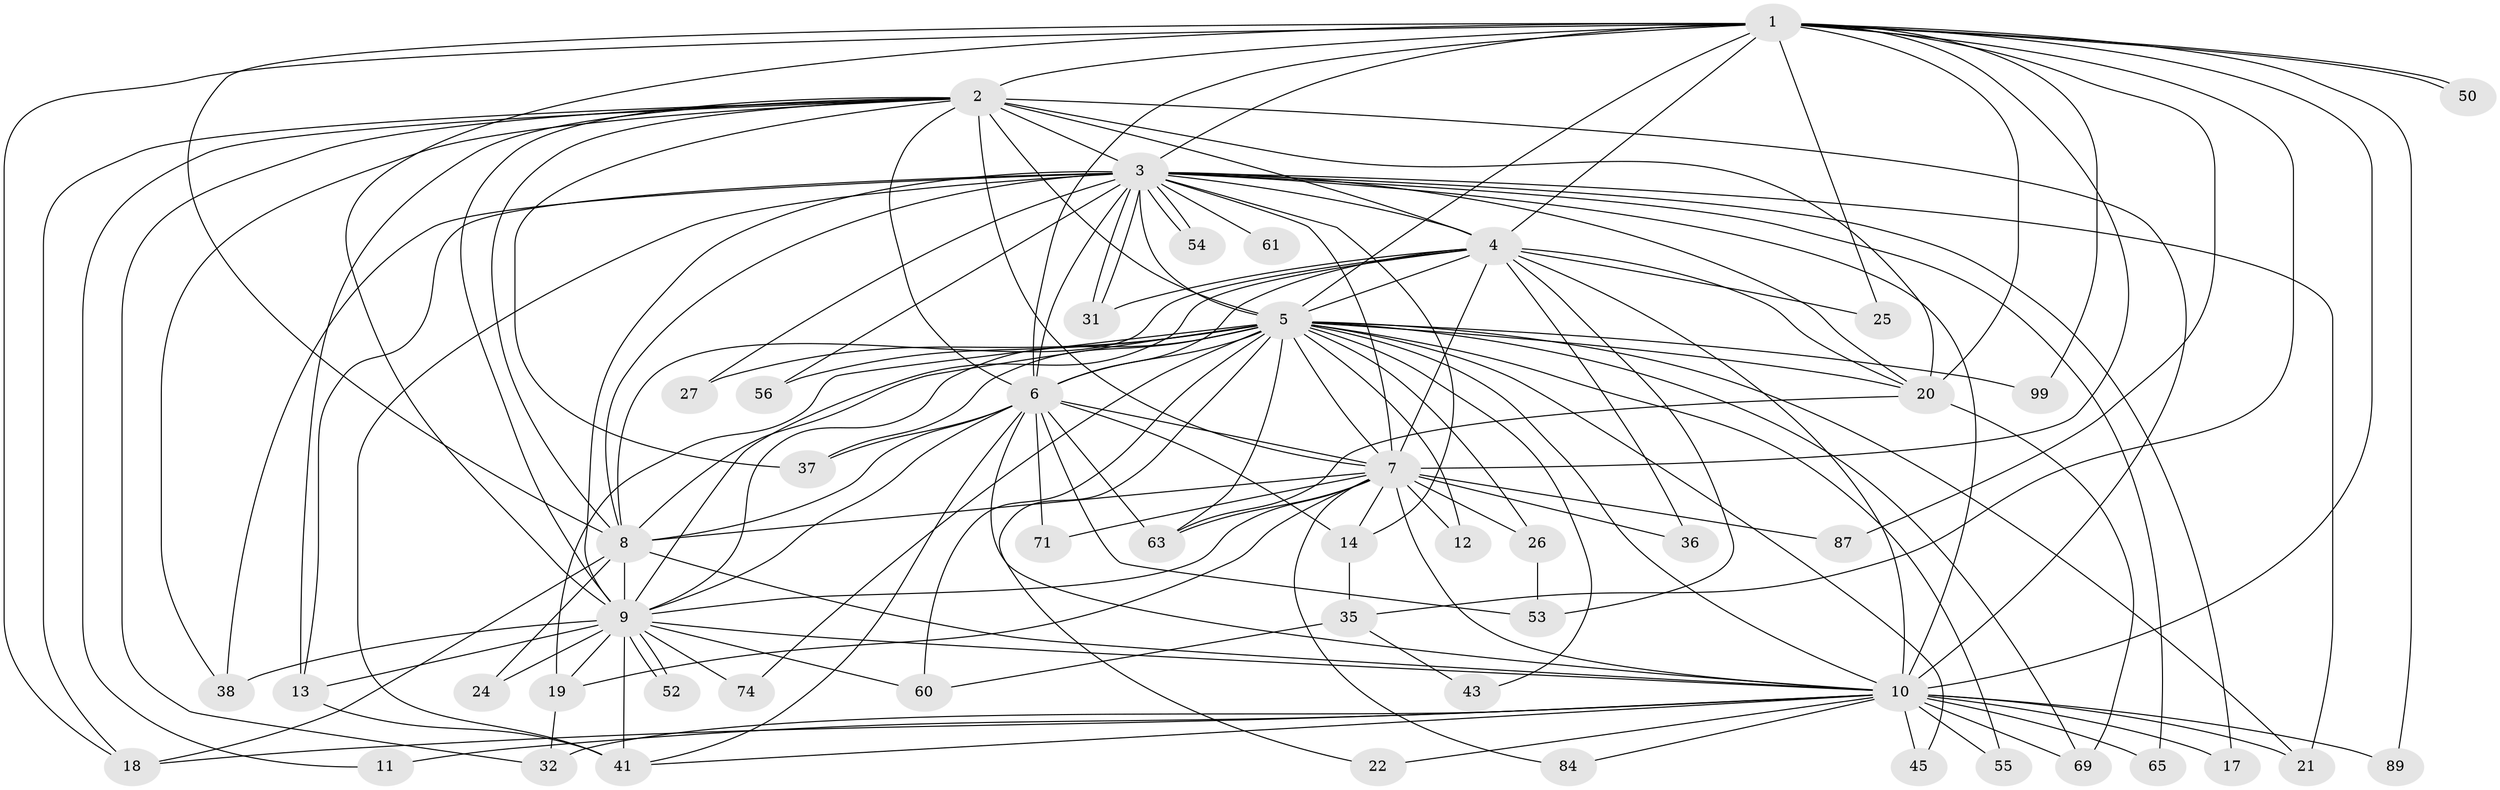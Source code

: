 // original degree distribution, {22: 0.02, 18: 0.02, 35: 0.01, 14: 0.01, 32: 0.01, 19: 0.01, 13: 0.01, 26: 0.01, 2: 0.58, 4: 0.09, 6: 0.02, 3: 0.19, 5: 0.02}
// Generated by graph-tools (version 1.1) at 2025/13/03/09/25 04:13:42]
// undirected, 50 vertices, 145 edges
graph export_dot {
graph [start="1"]
  node [color=gray90,style=filled];
  1 [super="+48"];
  2 [super="+57+67+40+16"];
  3 [super="+51+33+15+49+47+58+72+34+46+44"];
  4 [super="+39"];
  5;
  6;
  7;
  8;
  9 [super="+23+30"];
  10;
  11;
  12;
  13;
  14 [super="+59"];
  17;
  18 [super="+96"];
  19 [super="+29"];
  20 [super="+78+64+28"];
  21 [super="+75"];
  22;
  24;
  25;
  26;
  27;
  31 [super="+90"];
  32;
  35;
  36;
  37;
  38 [super="+42"];
  41 [super="+73+82+62"];
  43;
  45;
  50;
  52;
  53 [super="+66"];
  54;
  55;
  56;
  60 [super="+100"];
  61;
  63 [super="+83"];
  65;
  69 [super="+91"];
  71;
  74;
  84;
  87;
  89;
  99;
  1 -- 2;
  1 -- 3 [weight=2];
  1 -- 4;
  1 -- 5;
  1 -- 6 [weight=2];
  1 -- 7;
  1 -- 8;
  1 -- 9 [weight=2];
  1 -- 10;
  1 -- 18;
  1 -- 20 [weight=2];
  1 -- 25;
  1 -- 35;
  1 -- 50;
  1 -- 50;
  1 -- 87;
  1 -- 89;
  1 -- 99;
  2 -- 3 [weight=2];
  2 -- 4;
  2 -- 5 [weight=2];
  2 -- 6;
  2 -- 7;
  2 -- 8;
  2 -- 9;
  2 -- 10 [weight=3];
  2 -- 11;
  2 -- 13;
  2 -- 18;
  2 -- 38;
  2 -- 37;
  2 -- 32;
  2 -- 20 [weight=2];
  3 -- 4 [weight=2];
  3 -- 5 [weight=3];
  3 -- 6 [weight=3];
  3 -- 7;
  3 -- 8;
  3 -- 9 [weight=3];
  3 -- 10;
  3 -- 14 [weight=2];
  3 -- 17;
  3 -- 20;
  3 -- 27;
  3 -- 31;
  3 -- 31;
  3 -- 38;
  3 -- 54;
  3 -- 54;
  3 -- 56;
  3 -- 61 [weight=2];
  3 -- 41 [weight=2];
  3 -- 21;
  3 -- 65;
  3 -- 13;
  4 -- 5 [weight=2];
  4 -- 6;
  4 -- 7 [weight=2];
  4 -- 8 [weight=2];
  4 -- 9 [weight=2];
  4 -- 10 [weight=2];
  4 -- 25;
  4 -- 36;
  4 -- 53;
  4 -- 31;
  4 -- 20;
  5 -- 6;
  5 -- 7;
  5 -- 8;
  5 -- 9;
  5 -- 10;
  5 -- 12;
  5 -- 19;
  5 -- 21;
  5 -- 22;
  5 -- 26;
  5 -- 27;
  5 -- 37;
  5 -- 43;
  5 -- 45;
  5 -- 55;
  5 -- 56;
  5 -- 60;
  5 -- 63 [weight=2];
  5 -- 69;
  5 -- 74;
  5 -- 99;
  5 -- 20 [weight=2];
  6 -- 7;
  6 -- 8;
  6 -- 9;
  6 -- 10;
  6 -- 37;
  6 -- 41;
  6 -- 71;
  6 -- 63;
  6 -- 53;
  6 -- 14;
  7 -- 8;
  7 -- 9;
  7 -- 10;
  7 -- 12;
  7 -- 14;
  7 -- 19;
  7 -- 26;
  7 -- 36;
  7 -- 63;
  7 -- 71;
  7 -- 84;
  7 -- 87;
  8 -- 9 [weight=2];
  8 -- 10;
  8 -- 24;
  8 -- 18;
  9 -- 10;
  9 -- 13;
  9 -- 24;
  9 -- 38;
  9 -- 52;
  9 -- 52;
  9 -- 60;
  9 -- 74;
  9 -- 41;
  9 -- 19;
  10 -- 11;
  10 -- 17;
  10 -- 18;
  10 -- 21;
  10 -- 22;
  10 -- 32;
  10 -- 45;
  10 -- 55;
  10 -- 65;
  10 -- 69;
  10 -- 84;
  10 -- 89;
  10 -- 41 [weight=2];
  13 -- 41;
  14 -- 35;
  19 -- 32;
  20 -- 69;
  20 -- 63;
  26 -- 53;
  35 -- 43;
  35 -- 60;
}

